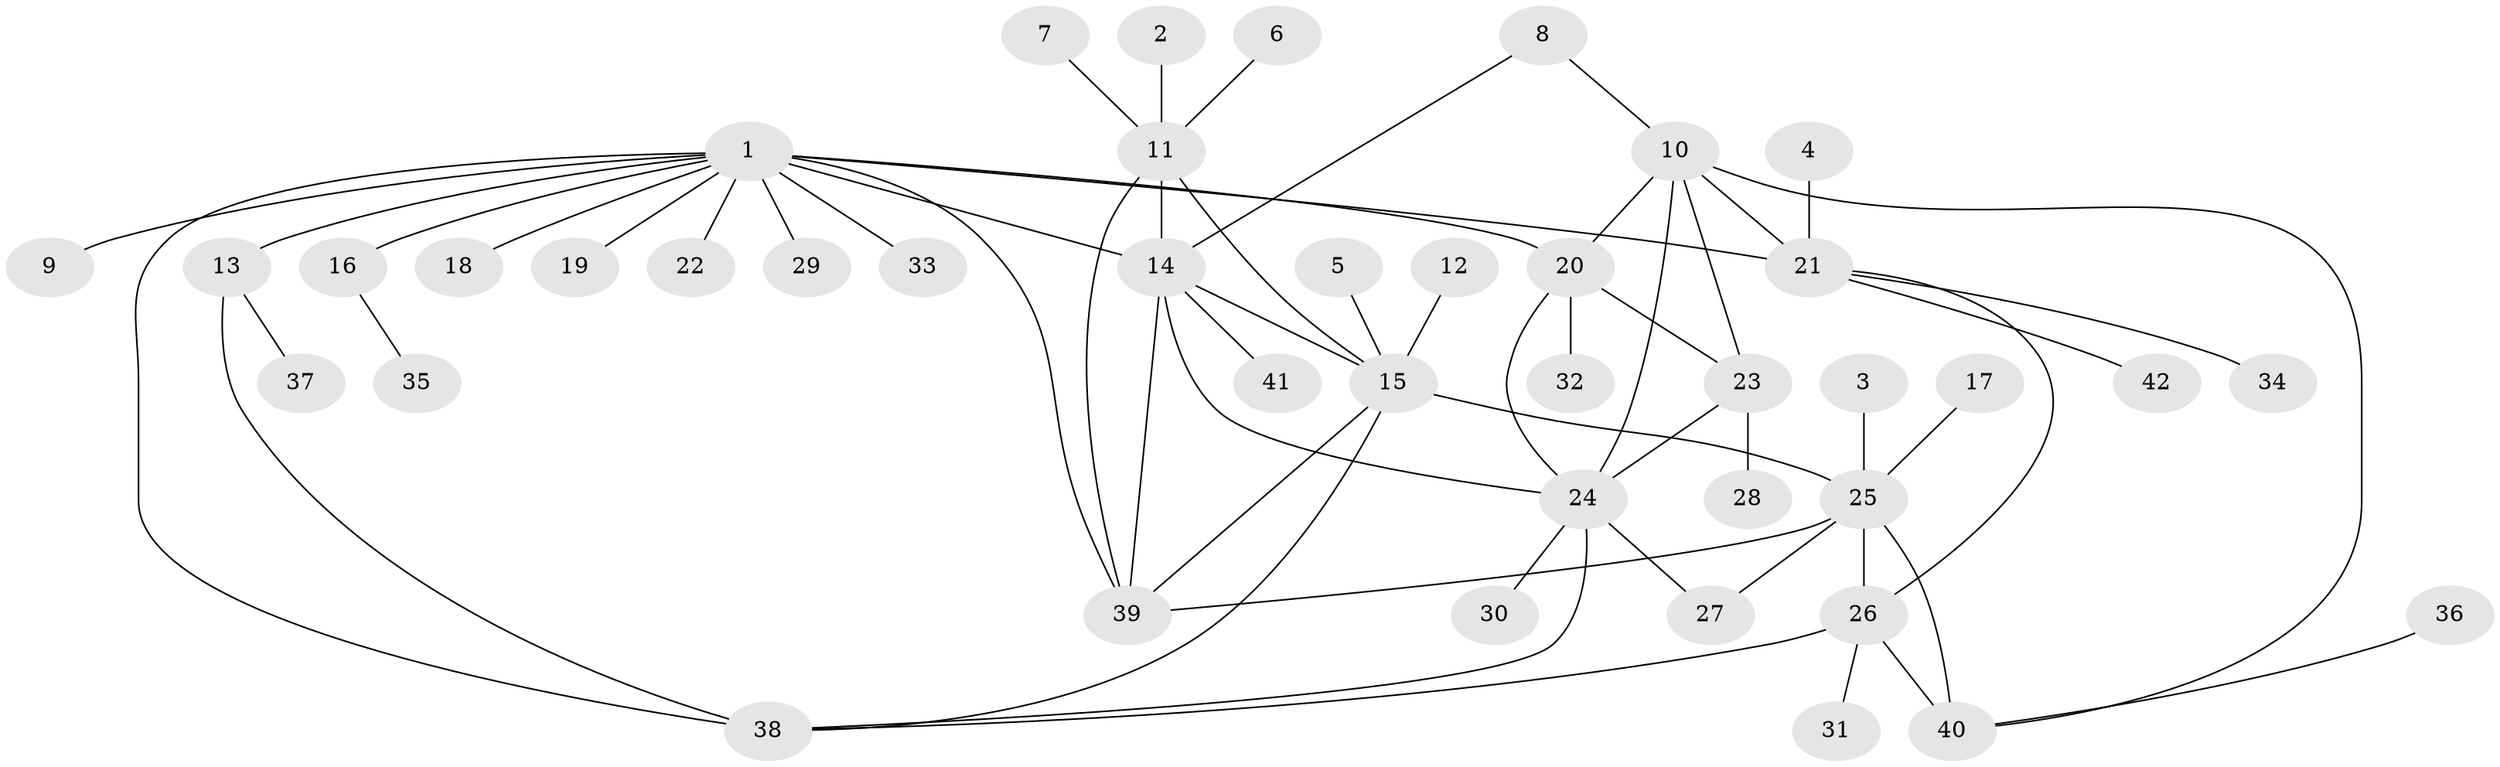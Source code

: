 // original degree distribution, {12: 0.012048192771084338, 4: 0.04819277108433735, 8: 0.060240963855421686, 5: 0.04819277108433735, 6: 0.024096385542168676, 7: 0.04819277108433735, 9: 0.012048192771084338, 1: 0.5662650602409639, 2: 0.1566265060240964, 3: 0.024096385542168676}
// Generated by graph-tools (version 1.1) at 2025/26/03/09/25 03:26:37]
// undirected, 42 vertices, 60 edges
graph export_dot {
graph [start="1"]
  node [color=gray90,style=filled];
  1;
  2;
  3;
  4;
  5;
  6;
  7;
  8;
  9;
  10;
  11;
  12;
  13;
  14;
  15;
  16;
  17;
  18;
  19;
  20;
  21;
  22;
  23;
  24;
  25;
  26;
  27;
  28;
  29;
  30;
  31;
  32;
  33;
  34;
  35;
  36;
  37;
  38;
  39;
  40;
  41;
  42;
  1 -- 9 [weight=1.0];
  1 -- 13 [weight=2.0];
  1 -- 14 [weight=1.0];
  1 -- 16 [weight=1.0];
  1 -- 18 [weight=1.0];
  1 -- 19 [weight=1.0];
  1 -- 20 [weight=1.0];
  1 -- 21 [weight=4.0];
  1 -- 22 [weight=1.0];
  1 -- 29 [weight=1.0];
  1 -- 33 [weight=1.0];
  1 -- 38 [weight=2.0];
  1 -- 39 [weight=1.0];
  2 -- 11 [weight=1.0];
  3 -- 25 [weight=1.0];
  4 -- 21 [weight=1.0];
  5 -- 15 [weight=1.0];
  6 -- 11 [weight=1.0];
  7 -- 11 [weight=1.0];
  8 -- 10 [weight=1.0];
  8 -- 14 [weight=1.0];
  10 -- 20 [weight=1.0];
  10 -- 21 [weight=1.0];
  10 -- 23 [weight=1.0];
  10 -- 24 [weight=1.0];
  10 -- 40 [weight=1.0];
  11 -- 14 [weight=1.0];
  11 -- 15 [weight=1.0];
  11 -- 39 [weight=1.0];
  12 -- 15 [weight=1.0];
  13 -- 37 [weight=1.0];
  13 -- 38 [weight=1.0];
  14 -- 15 [weight=1.0];
  14 -- 24 [weight=1.0];
  14 -- 39 [weight=1.0];
  14 -- 41 [weight=1.0];
  15 -- 25 [weight=1.0];
  15 -- 38 [weight=1.0];
  15 -- 39 [weight=1.0];
  16 -- 35 [weight=1.0];
  17 -- 25 [weight=1.0];
  20 -- 23 [weight=1.0];
  20 -- 24 [weight=1.0];
  20 -- 32 [weight=1.0];
  21 -- 26 [weight=1.0];
  21 -- 34 [weight=1.0];
  21 -- 42 [weight=1.0];
  23 -- 24 [weight=1.0];
  23 -- 28 [weight=1.0];
  24 -- 27 [weight=1.0];
  24 -- 30 [weight=1.0];
  24 -- 38 [weight=1.0];
  25 -- 26 [weight=1.0];
  25 -- 27 [weight=1.0];
  25 -- 39 [weight=1.0];
  25 -- 40 [weight=2.0];
  26 -- 31 [weight=1.0];
  26 -- 38 [weight=1.0];
  26 -- 40 [weight=2.0];
  36 -- 40 [weight=1.0];
}
